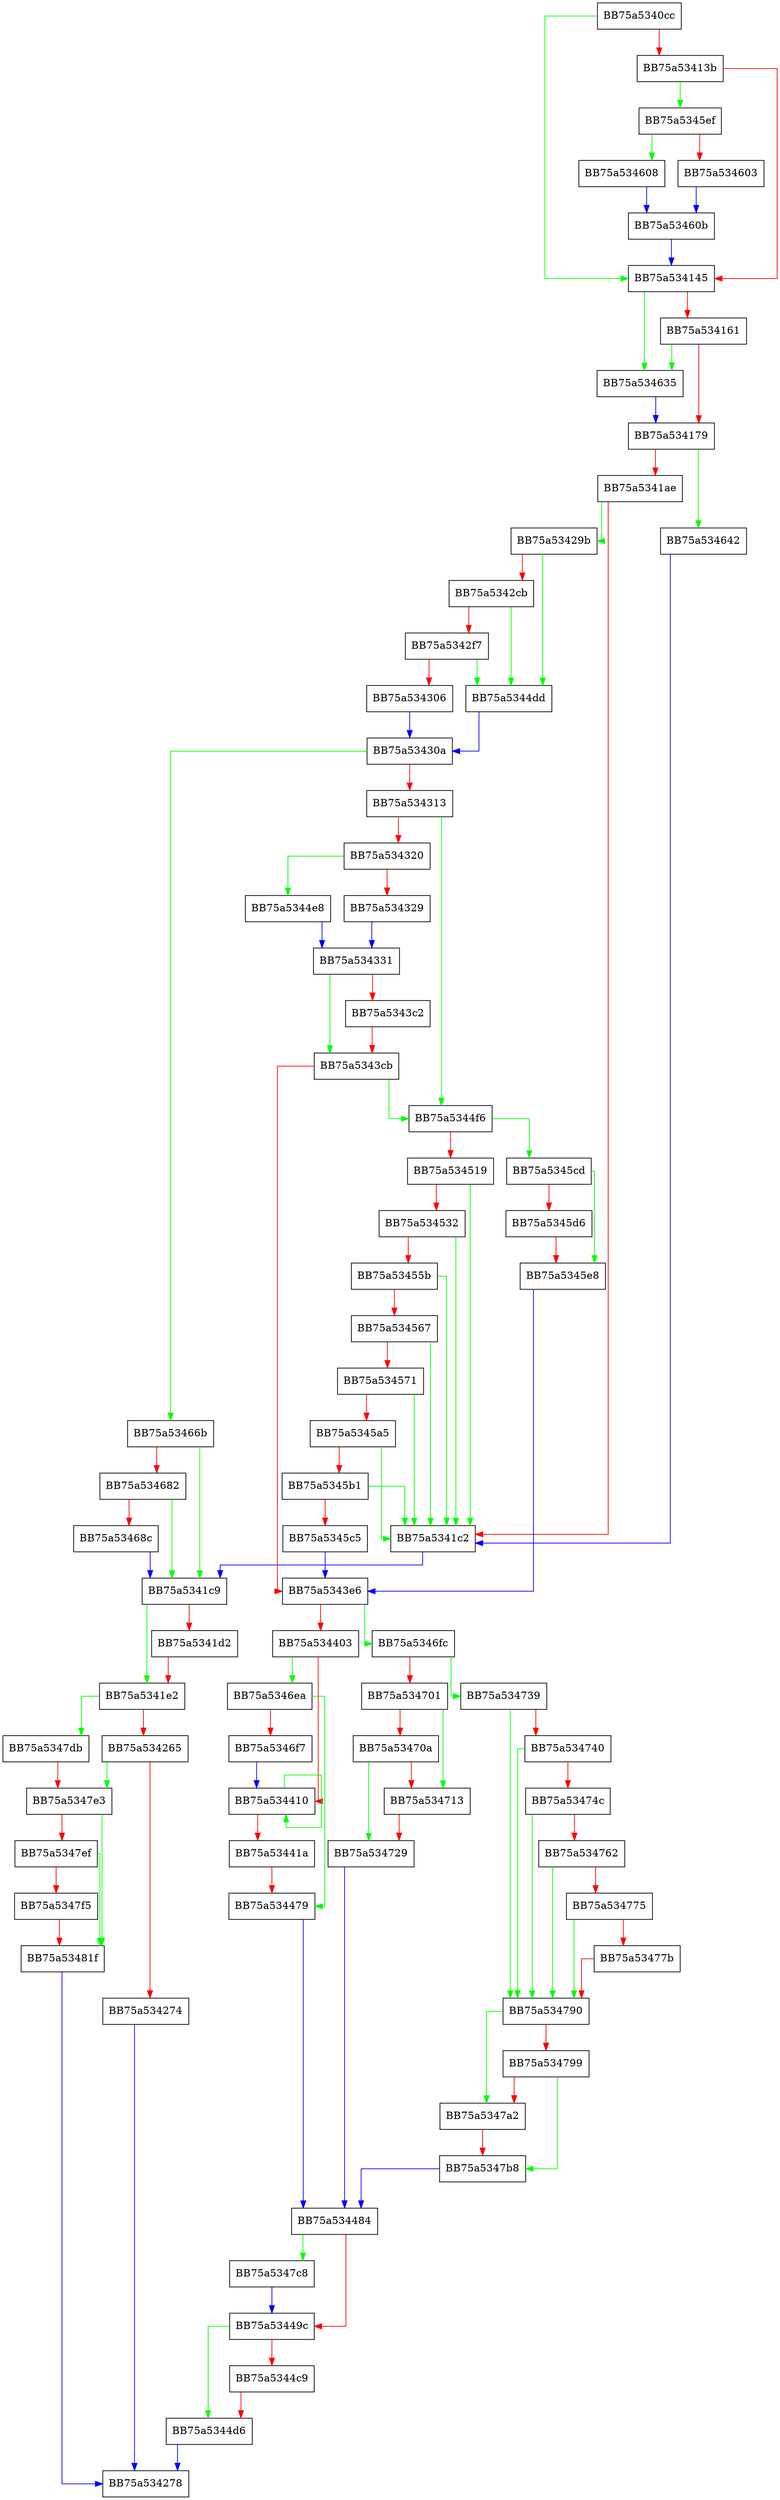 digraph SandboxScanStreamBufferWorker {
  node [shape="box"];
  graph [splines=ortho];
  BB75a5340cc -> BB75a534145 [color="green"];
  BB75a5340cc -> BB75a53413b [color="red"];
  BB75a53413b -> BB75a5345ef [color="green"];
  BB75a53413b -> BB75a534145 [color="red"];
  BB75a534145 -> BB75a534635 [color="green"];
  BB75a534145 -> BB75a534161 [color="red"];
  BB75a534161 -> BB75a534635 [color="green"];
  BB75a534161 -> BB75a534179 [color="red"];
  BB75a534179 -> BB75a534642 [color="green"];
  BB75a534179 -> BB75a5341ae [color="red"];
  BB75a5341ae -> BB75a53429b [color="green"];
  BB75a5341ae -> BB75a5341c2 [color="red"];
  BB75a5341c2 -> BB75a5341c9 [color="blue"];
  BB75a5341c9 -> BB75a5341e2 [color="green"];
  BB75a5341c9 -> BB75a5341d2 [color="red"];
  BB75a5341d2 -> BB75a5341e2 [color="red"];
  BB75a5341e2 -> BB75a5347db [color="green"];
  BB75a5341e2 -> BB75a534265 [color="red"];
  BB75a534265 -> BB75a5347e3 [color="green"];
  BB75a534265 -> BB75a534274 [color="red"];
  BB75a534274 -> BB75a534278 [color="blue"];
  BB75a53429b -> BB75a5344dd [color="green"];
  BB75a53429b -> BB75a5342cb [color="red"];
  BB75a5342cb -> BB75a5344dd [color="green"];
  BB75a5342cb -> BB75a5342f7 [color="red"];
  BB75a5342f7 -> BB75a5344dd [color="green"];
  BB75a5342f7 -> BB75a534306 [color="red"];
  BB75a534306 -> BB75a53430a [color="blue"];
  BB75a53430a -> BB75a53466b [color="green"];
  BB75a53430a -> BB75a534313 [color="red"];
  BB75a534313 -> BB75a5344f6 [color="green"];
  BB75a534313 -> BB75a534320 [color="red"];
  BB75a534320 -> BB75a5344e8 [color="green"];
  BB75a534320 -> BB75a534329 [color="red"];
  BB75a534329 -> BB75a534331 [color="blue"];
  BB75a534331 -> BB75a5343cb [color="green"];
  BB75a534331 -> BB75a5343c2 [color="red"];
  BB75a5343c2 -> BB75a5343cb [color="red"];
  BB75a5343cb -> BB75a5344f6 [color="green"];
  BB75a5343cb -> BB75a5343e6 [color="red"];
  BB75a5343e6 -> BB75a5346fc [color="green"];
  BB75a5343e6 -> BB75a534403 [color="red"];
  BB75a534403 -> BB75a5346ea [color="green"];
  BB75a534403 -> BB75a534410 [color="red"];
  BB75a534410 -> BB75a534410 [color="green"];
  BB75a534410 -> BB75a53441a [color="red"];
  BB75a53441a -> BB75a534479 [color="red"];
  BB75a534479 -> BB75a534484 [color="blue"];
  BB75a534484 -> BB75a5347c8 [color="green"];
  BB75a534484 -> BB75a53449c [color="red"];
  BB75a53449c -> BB75a5344d6 [color="green"];
  BB75a53449c -> BB75a5344c9 [color="red"];
  BB75a5344c9 -> BB75a5344d6 [color="red"];
  BB75a5344d6 -> BB75a534278 [color="blue"];
  BB75a5344dd -> BB75a53430a [color="blue"];
  BB75a5344e8 -> BB75a534331 [color="blue"];
  BB75a5344f6 -> BB75a5345cd [color="green"];
  BB75a5344f6 -> BB75a534519 [color="red"];
  BB75a534519 -> BB75a5341c2 [color="green"];
  BB75a534519 -> BB75a534532 [color="red"];
  BB75a534532 -> BB75a5341c2 [color="green"];
  BB75a534532 -> BB75a53455b [color="red"];
  BB75a53455b -> BB75a5341c2 [color="green"];
  BB75a53455b -> BB75a534567 [color="red"];
  BB75a534567 -> BB75a5341c2 [color="green"];
  BB75a534567 -> BB75a534571 [color="red"];
  BB75a534571 -> BB75a5341c2 [color="green"];
  BB75a534571 -> BB75a5345a5 [color="red"];
  BB75a5345a5 -> BB75a5341c2 [color="green"];
  BB75a5345a5 -> BB75a5345b1 [color="red"];
  BB75a5345b1 -> BB75a5341c2 [color="green"];
  BB75a5345b1 -> BB75a5345c5 [color="red"];
  BB75a5345c5 -> BB75a5343e6 [color="blue"];
  BB75a5345cd -> BB75a5345e8 [color="green"];
  BB75a5345cd -> BB75a5345d6 [color="red"];
  BB75a5345d6 -> BB75a5345e8 [color="red"];
  BB75a5345e8 -> BB75a5343e6 [color="blue"];
  BB75a5345ef -> BB75a534608 [color="green"];
  BB75a5345ef -> BB75a534603 [color="red"];
  BB75a534603 -> BB75a53460b [color="blue"];
  BB75a534608 -> BB75a53460b [color="blue"];
  BB75a53460b -> BB75a534145 [color="blue"];
  BB75a534635 -> BB75a534179 [color="blue"];
  BB75a534642 -> BB75a5341c2 [color="blue"];
  BB75a53466b -> BB75a5341c9 [color="green"];
  BB75a53466b -> BB75a534682 [color="red"];
  BB75a534682 -> BB75a5341c9 [color="green"];
  BB75a534682 -> BB75a53468c [color="red"];
  BB75a53468c -> BB75a5341c9 [color="blue"];
  BB75a5346ea -> BB75a534479 [color="green"];
  BB75a5346ea -> BB75a5346f7 [color="red"];
  BB75a5346f7 -> BB75a534410 [color="blue"];
  BB75a5346fc -> BB75a534739 [color="green"];
  BB75a5346fc -> BB75a534701 [color="red"];
  BB75a534701 -> BB75a534713 [color="green"];
  BB75a534701 -> BB75a53470a [color="red"];
  BB75a53470a -> BB75a534729 [color="green"];
  BB75a53470a -> BB75a534713 [color="red"];
  BB75a534713 -> BB75a534729 [color="red"];
  BB75a534729 -> BB75a534484 [color="blue"];
  BB75a534739 -> BB75a534790 [color="green"];
  BB75a534739 -> BB75a534740 [color="red"];
  BB75a534740 -> BB75a534790 [color="green"];
  BB75a534740 -> BB75a53474c [color="red"];
  BB75a53474c -> BB75a534790 [color="green"];
  BB75a53474c -> BB75a534762 [color="red"];
  BB75a534762 -> BB75a534790 [color="green"];
  BB75a534762 -> BB75a534775 [color="red"];
  BB75a534775 -> BB75a534790 [color="green"];
  BB75a534775 -> BB75a53477b [color="red"];
  BB75a53477b -> BB75a534790 [color="red"];
  BB75a534790 -> BB75a5347a2 [color="green"];
  BB75a534790 -> BB75a534799 [color="red"];
  BB75a534799 -> BB75a5347b8 [color="green"];
  BB75a534799 -> BB75a5347a2 [color="red"];
  BB75a5347a2 -> BB75a5347b8 [color="red"];
  BB75a5347b8 -> BB75a534484 [color="blue"];
  BB75a5347c8 -> BB75a53449c [color="blue"];
  BB75a5347db -> BB75a5347e3 [color="red"];
  BB75a5347e3 -> BB75a53481f [color="green"];
  BB75a5347e3 -> BB75a5347ef [color="red"];
  BB75a5347ef -> BB75a53481f [color="green"];
  BB75a5347ef -> BB75a5347f5 [color="red"];
  BB75a5347f5 -> BB75a53481f [color="red"];
  BB75a53481f -> BB75a534278 [color="blue"];
}